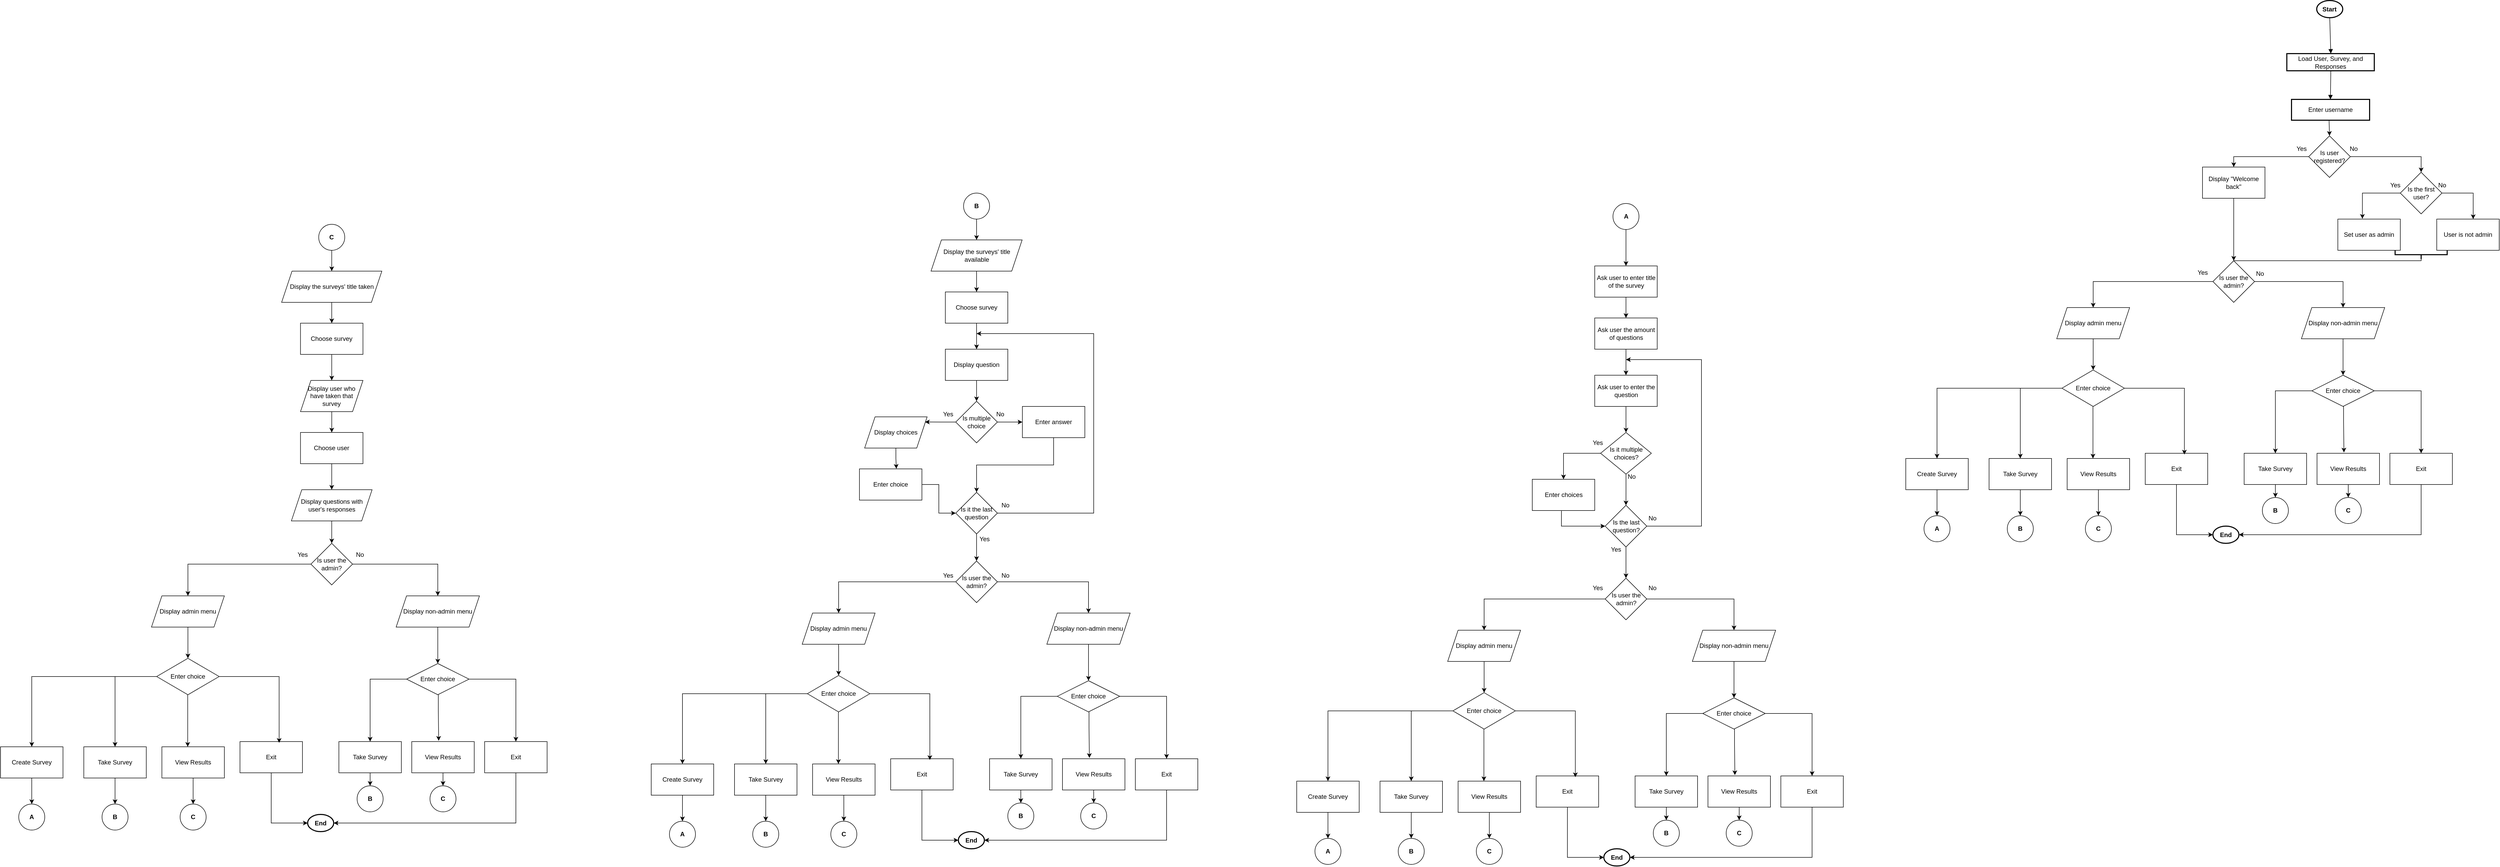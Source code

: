 <mxfile version="26.2.15">
  <diagram name="Page-1" id="9auDfsDbPt5u2grf3hRr">
    <mxGraphModel dx="5664" dy="963" grid="1" gridSize="10" guides="1" tooltips="1" connect="1" arrows="1" fold="1" page="1" pageScale="1" pageWidth="850" pageHeight="1100" math="0" shadow="0">
      <root>
        <mxCell id="0" />
        <mxCell id="1" parent="0" />
        <mxCell id="KGJIgQXRHw7foINPDQjM-1" value="&lt;b&gt;Start&lt;/b&gt;" style="whiteSpace=wrap;strokeWidth=2;rounded=1;glass=0;shadow=0;shape=ellipse;perimeter=ellipsePerimeter;html=1;" parent="1" vertex="1">
          <mxGeometry x="489.41" y="10" width="50" height="33" as="geometry" />
        </mxCell>
        <mxCell id="KGJIgQXRHw7foINPDQjM-2" value="Load User, Survey, and Responses" style="whiteSpace=wrap;strokeWidth=2;shape=label;html=1;fixedSize=1;rounded=0;" parent="1" vertex="1">
          <mxGeometry x="432" y="112" width="168" height="33" as="geometry" />
        </mxCell>
        <mxCell id="KGJIgQXRHw7foINPDQjM-3" value="Enter username" style="whiteSpace=wrap;strokeWidth=2;shape=label;html=1;fixedSize=1;rounded=0;" parent="1" vertex="1">
          <mxGeometry x="441" y="200" width="150" height="40" as="geometry" />
        </mxCell>
        <mxCell id="KGJIgQXRHw7foINPDQjM-9" value="" style="curved=1;startArrow=none;endArrow=block;exitX=0.497;exitY=1.012;entryX=0.503;entryY=-0.006;" parent="1" source="KGJIgQXRHw7foINPDQjM-1" target="KGJIgQXRHw7foINPDQjM-2" edge="1">
          <mxGeometry relative="1" as="geometry">
            <Array as="points" />
          </mxGeometry>
        </mxCell>
        <mxCell id="KGJIgQXRHw7foINPDQjM-10" value="" style="curved=1;startArrow=none;endArrow=block;exitX=0.503;exitY=1.006;entryX=0.498;entryY=-0.012;" parent="1" source="KGJIgQXRHw7foINPDQjM-2" target="KGJIgQXRHw7foINPDQjM-3" edge="1">
          <mxGeometry relative="1" as="geometry">
            <Array as="points" />
          </mxGeometry>
        </mxCell>
        <mxCell id="KGJIgQXRHw7foINPDQjM-11" value="" style="curved=1;startArrow=none;endArrow=classic;exitX=0.481;exitY=1.005;html=1;exitDx=0;exitDy=0;entryX=0.5;entryY=0;entryDx=0;entryDy=0;exitPerimeter=0;" parent="1" source="KGJIgQXRHw7foINPDQjM-3" target="H5f7GRGLDmHYRlrWNghL-1" edge="1">
          <mxGeometry relative="1" as="geometry">
            <Array as="points" />
            <mxPoint x="516" y="290" as="targetPoint" />
          </mxGeometry>
        </mxCell>
        <mxCell id="H5f7GRGLDmHYRlrWNghL-8" style="edgeStyle=orthogonalEdgeStyle;rounded=0;orthogonalLoop=1;jettySize=auto;html=1;entryX=0.5;entryY=0;entryDx=0;entryDy=0;" edge="1" parent="1" source="H5f7GRGLDmHYRlrWNghL-1" target="H5f7GRGLDmHYRlrWNghL-2">
          <mxGeometry relative="1" as="geometry">
            <mxPoint x="310" y="310" as="targetPoint" />
          </mxGeometry>
        </mxCell>
        <mxCell id="H5f7GRGLDmHYRlrWNghL-1" value="Is user registered?" style="rhombus;whiteSpace=wrap;html=1;" vertex="1" parent="1">
          <mxGeometry x="474" y="270" width="80" height="80" as="geometry" />
        </mxCell>
        <mxCell id="H5f7GRGLDmHYRlrWNghL-40" style="edgeStyle=orthogonalEdgeStyle;rounded=0;orthogonalLoop=1;jettySize=auto;html=1;entryX=0.5;entryY=0;entryDx=0;entryDy=0;" edge="1" parent="1" source="H5f7GRGLDmHYRlrWNghL-2" target="H5f7GRGLDmHYRlrWNghL-11">
          <mxGeometry relative="1" as="geometry">
            <mxPoint x="330" y="490" as="targetPoint" />
          </mxGeometry>
        </mxCell>
        <mxCell id="H5f7GRGLDmHYRlrWNghL-2" value="Display &quot;Welcome back&quot;" style="rounded=0;whiteSpace=wrap;html=1;" vertex="1" parent="1">
          <mxGeometry x="270" y="330" width="120" height="60" as="geometry" />
        </mxCell>
        <mxCell id="H5f7GRGLDmHYRlrWNghL-35" style="edgeStyle=orthogonalEdgeStyle;rounded=0;orthogonalLoop=1;jettySize=auto;html=1;entryX=0.5;entryY=0;entryDx=0;entryDy=0;" edge="1" parent="1" source="H5f7GRGLDmHYRlrWNghL-4">
          <mxGeometry relative="1" as="geometry">
            <mxPoint x="790" y="430" as="targetPoint" />
            <Array as="points">
              <mxPoint x="790" y="380" />
            </Array>
          </mxGeometry>
        </mxCell>
        <mxCell id="H5f7GRGLDmHYRlrWNghL-4" value="Is the first user?" style="rhombus;whiteSpace=wrap;html=1;" vertex="1" parent="1">
          <mxGeometry x="650" y="340" width="80" height="80" as="geometry" />
        </mxCell>
        <mxCell id="H5f7GRGLDmHYRlrWNghL-6" value="Set user as admin" style="rounded=0;whiteSpace=wrap;html=1;" vertex="1" parent="1">
          <mxGeometry x="530" y="430" width="120" height="60" as="geometry" />
        </mxCell>
        <mxCell id="H5f7GRGLDmHYRlrWNghL-7" value="User is not admin" style="rounded=0;whiteSpace=wrap;html=1;" vertex="1" parent="1">
          <mxGeometry x="720" y="430" width="120" height="60" as="geometry" />
        </mxCell>
        <mxCell id="H5f7GRGLDmHYRlrWNghL-9" style="edgeStyle=orthogonalEdgeStyle;rounded=0;orthogonalLoop=1;jettySize=auto;html=1;entryX=0.5;entryY=0;entryDx=0;entryDy=0;" edge="1" parent="1" source="H5f7GRGLDmHYRlrWNghL-1" target="H5f7GRGLDmHYRlrWNghL-4">
          <mxGeometry relative="1" as="geometry">
            <mxPoint x="670" y="340" as="targetPoint" />
            <Array as="points">
              <mxPoint x="690" y="310" />
            </Array>
          </mxGeometry>
        </mxCell>
        <mxCell id="H5f7GRGLDmHYRlrWNghL-38" style="edgeStyle=orthogonalEdgeStyle;rounded=0;orthogonalLoop=1;jettySize=auto;html=1;entryX=0.5;entryY=0;entryDx=0;entryDy=0;" edge="1" parent="1" source="H5f7GRGLDmHYRlrWNghL-11" target="H5f7GRGLDmHYRlrWNghL-12">
          <mxGeometry relative="1" as="geometry" />
        </mxCell>
        <mxCell id="H5f7GRGLDmHYRlrWNghL-39" style="edgeStyle=orthogonalEdgeStyle;rounded=0;orthogonalLoop=1;jettySize=auto;html=1;entryX=0.5;entryY=0;entryDx=0;entryDy=0;" edge="1" parent="1" source="H5f7GRGLDmHYRlrWNghL-11" target="H5f7GRGLDmHYRlrWNghL-13">
          <mxGeometry relative="1" as="geometry" />
        </mxCell>
        <mxCell id="H5f7GRGLDmHYRlrWNghL-11" value="Is user the admin?" style="rhombus;whiteSpace=wrap;html=1;" vertex="1" parent="1">
          <mxGeometry x="290" y="510" width="80" height="80" as="geometry" />
        </mxCell>
        <mxCell id="H5f7GRGLDmHYRlrWNghL-36" value="" style="edgeStyle=orthogonalEdgeStyle;rounded=0;orthogonalLoop=1;jettySize=auto;html=1;" edge="1" parent="1" source="H5f7GRGLDmHYRlrWNghL-12" target="H5f7GRGLDmHYRlrWNghL-14">
          <mxGeometry relative="1" as="geometry" />
        </mxCell>
        <mxCell id="H5f7GRGLDmHYRlrWNghL-12" value="Display admin menu" style="shape=parallelogram;perimeter=parallelogramPerimeter;whiteSpace=wrap;html=1;fixedSize=1;" vertex="1" parent="1">
          <mxGeometry x="-10" y="600" width="140" height="60" as="geometry" />
        </mxCell>
        <mxCell id="H5f7GRGLDmHYRlrWNghL-37" style="edgeStyle=orthogonalEdgeStyle;rounded=0;orthogonalLoop=1;jettySize=auto;html=1;entryX=0.5;entryY=0;entryDx=0;entryDy=0;" edge="1" parent="1" source="H5f7GRGLDmHYRlrWNghL-13" target="H5f7GRGLDmHYRlrWNghL-15">
          <mxGeometry relative="1" as="geometry" />
        </mxCell>
        <mxCell id="H5f7GRGLDmHYRlrWNghL-13" value="Display non-admin menu" style="shape=parallelogram;perimeter=parallelogramPerimeter;whiteSpace=wrap;html=1;fixedSize=1;" vertex="1" parent="1">
          <mxGeometry x="460" y="600" width="160" height="60" as="geometry" />
        </mxCell>
        <mxCell id="H5f7GRGLDmHYRlrWNghL-27" style="edgeStyle=orthogonalEdgeStyle;rounded=0;orthogonalLoop=1;jettySize=auto;html=1;entryX=0.5;entryY=0;entryDx=0;entryDy=0;" edge="1" parent="1" source="H5f7GRGLDmHYRlrWNghL-14" target="H5f7GRGLDmHYRlrWNghL-16">
          <mxGeometry relative="1" as="geometry" />
        </mxCell>
        <mxCell id="H5f7GRGLDmHYRlrWNghL-28" style="edgeStyle=orthogonalEdgeStyle;rounded=0;orthogonalLoop=1;jettySize=auto;html=1;entryX=0.5;entryY=0;entryDx=0;entryDy=0;" edge="1" parent="1" source="H5f7GRGLDmHYRlrWNghL-14" target="H5f7GRGLDmHYRlrWNghL-17">
          <mxGeometry relative="1" as="geometry" />
        </mxCell>
        <mxCell id="H5f7GRGLDmHYRlrWNghL-29" value="" style="edgeStyle=orthogonalEdgeStyle;rounded=0;orthogonalLoop=1;jettySize=auto;html=1;" edge="1" parent="1">
          <mxGeometry relative="1" as="geometry">
            <mxPoint x="59.57" y="784.167" as="sourcePoint" />
            <mxPoint x="59.57" y="890" as="targetPoint" />
            <Array as="points">
              <mxPoint x="59.57" y="820" />
              <mxPoint x="59.57" y="820" />
            </Array>
          </mxGeometry>
        </mxCell>
        <mxCell id="H5f7GRGLDmHYRlrWNghL-14" value="Enter choice" style="rounded=0;whiteSpace=wrap;html=1;shape=rhombus;perimeter=rhombusPerimeter;" vertex="1" parent="1">
          <mxGeometry y="720" width="120" height="70" as="geometry" />
        </mxCell>
        <mxCell id="H5f7GRGLDmHYRlrWNghL-31" style="edgeStyle=orthogonalEdgeStyle;rounded=0;orthogonalLoop=1;jettySize=auto;html=1;entryX=0.5;entryY=0;entryDx=0;entryDy=0;" edge="1" parent="1" source="H5f7GRGLDmHYRlrWNghL-15" target="H5f7GRGLDmHYRlrWNghL-21">
          <mxGeometry relative="1" as="geometry" />
        </mxCell>
        <mxCell id="H5f7GRGLDmHYRlrWNghL-32" style="edgeStyle=orthogonalEdgeStyle;rounded=0;orthogonalLoop=1;jettySize=auto;html=1;entryX=0.431;entryY=-0.026;entryDx=0;entryDy=0;entryPerimeter=0;" edge="1" parent="1" source="H5f7GRGLDmHYRlrWNghL-15" target="H5f7GRGLDmHYRlrWNghL-22">
          <mxGeometry relative="1" as="geometry">
            <Array as="points">
              <mxPoint x="541" y="820" />
              <mxPoint x="541" y="820" />
            </Array>
          </mxGeometry>
        </mxCell>
        <mxCell id="H5f7GRGLDmHYRlrWNghL-33" style="edgeStyle=orthogonalEdgeStyle;rounded=0;orthogonalLoop=1;jettySize=auto;html=1;entryX=0.5;entryY=0;entryDx=0;entryDy=0;" edge="1" parent="1" source="H5f7GRGLDmHYRlrWNghL-15" target="H5f7GRGLDmHYRlrWNghL-23">
          <mxGeometry relative="1" as="geometry" />
        </mxCell>
        <mxCell id="H5f7GRGLDmHYRlrWNghL-15" value="Enter choice" style="rounded=0;whiteSpace=wrap;html=1;shape=rhombus;perimeter=rhombusPerimeter;" vertex="1" parent="1">
          <mxGeometry x="480" y="730" width="120" height="60" as="geometry" />
        </mxCell>
        <mxCell id="H5f7GRGLDmHYRlrWNghL-47" style="edgeStyle=orthogonalEdgeStyle;rounded=0;orthogonalLoop=1;jettySize=auto;html=1;" edge="1" parent="1" source="H5f7GRGLDmHYRlrWNghL-16">
          <mxGeometry relative="1" as="geometry">
            <mxPoint x="-240" y="1000" as="targetPoint" />
          </mxGeometry>
        </mxCell>
        <mxCell id="H5f7GRGLDmHYRlrWNghL-16" value="Create Survey" style="rounded=0;whiteSpace=wrap;html=1;" vertex="1" parent="1">
          <mxGeometry x="-300" y="890" width="120" height="60" as="geometry" />
        </mxCell>
        <mxCell id="H5f7GRGLDmHYRlrWNghL-51" style="edgeStyle=orthogonalEdgeStyle;rounded=0;orthogonalLoop=1;jettySize=auto;html=1;entryX=0.5;entryY=0;entryDx=0;entryDy=0;" edge="1" parent="1" source="H5f7GRGLDmHYRlrWNghL-17">
          <mxGeometry relative="1" as="geometry">
            <mxPoint x="-80" y="1000" as="targetPoint" />
          </mxGeometry>
        </mxCell>
        <mxCell id="H5f7GRGLDmHYRlrWNghL-17" value="Take Survey" style="rounded=0;whiteSpace=wrap;html=1;" vertex="1" parent="1">
          <mxGeometry x="-140" y="890" width="120" height="60" as="geometry" />
        </mxCell>
        <mxCell id="H5f7GRGLDmHYRlrWNghL-52" style="edgeStyle=orthogonalEdgeStyle;rounded=0;orthogonalLoop=1;jettySize=auto;html=1;entryX=0.5;entryY=0;entryDx=0;entryDy=0;" edge="1" parent="1" source="H5f7GRGLDmHYRlrWNghL-18">
          <mxGeometry relative="1" as="geometry">
            <mxPoint x="70" y="1000" as="targetPoint" />
          </mxGeometry>
        </mxCell>
        <mxCell id="H5f7GRGLDmHYRlrWNghL-18" value="View Results" style="rounded=0;whiteSpace=wrap;html=1;" vertex="1" parent="1">
          <mxGeometry x="10" y="890" width="120" height="60" as="geometry" />
        </mxCell>
        <mxCell id="H5f7GRGLDmHYRlrWNghL-25" style="edgeStyle=orthogonalEdgeStyle;rounded=0;orthogonalLoop=1;jettySize=auto;html=1;entryX=0;entryY=0.5;entryDx=0;entryDy=0;exitX=0.5;exitY=1;exitDx=0;exitDy=0;" edge="1" parent="1" source="H5f7GRGLDmHYRlrWNghL-19" target="H5f7GRGLDmHYRlrWNghL-24">
          <mxGeometry relative="1" as="geometry" />
        </mxCell>
        <mxCell id="H5f7GRGLDmHYRlrWNghL-19" value="Exit" style="rounded=0;whiteSpace=wrap;html=1;" vertex="1" parent="1">
          <mxGeometry x="160" y="880" width="120" height="60" as="geometry" />
        </mxCell>
        <mxCell id="H5f7GRGLDmHYRlrWNghL-56" value="" style="edgeStyle=orthogonalEdgeStyle;rounded=0;orthogonalLoop=1;jettySize=auto;html=1;" edge="1" parent="1" source="H5f7GRGLDmHYRlrWNghL-21" target="H5f7GRGLDmHYRlrWNghL-54">
          <mxGeometry relative="1" as="geometry" />
        </mxCell>
        <mxCell id="H5f7GRGLDmHYRlrWNghL-21" value="Take Survey" style="rounded=0;whiteSpace=wrap;html=1;" vertex="1" parent="1">
          <mxGeometry x="350" y="880" width="120" height="60" as="geometry" />
        </mxCell>
        <mxCell id="H5f7GRGLDmHYRlrWNghL-57" value="" style="edgeStyle=orthogonalEdgeStyle;rounded=0;orthogonalLoop=1;jettySize=auto;html=1;" edge="1" parent="1" source="H5f7GRGLDmHYRlrWNghL-22" target="H5f7GRGLDmHYRlrWNghL-55">
          <mxGeometry relative="1" as="geometry" />
        </mxCell>
        <mxCell id="H5f7GRGLDmHYRlrWNghL-22" value="View Results" style="rounded=0;whiteSpace=wrap;html=1;" vertex="1" parent="1">
          <mxGeometry x="490" y="880" width="120" height="60" as="geometry" />
        </mxCell>
        <mxCell id="H5f7GRGLDmHYRlrWNghL-26" style="edgeStyle=orthogonalEdgeStyle;rounded=0;orthogonalLoop=1;jettySize=auto;html=1;entryX=1;entryY=0.5;entryDx=0;entryDy=0;" edge="1" parent="1" source="H5f7GRGLDmHYRlrWNghL-23" target="H5f7GRGLDmHYRlrWNghL-24">
          <mxGeometry relative="1" as="geometry">
            <Array as="points">
              <mxPoint x="690" y="1037" />
            </Array>
          </mxGeometry>
        </mxCell>
        <mxCell id="H5f7GRGLDmHYRlrWNghL-23" value="Exit" style="rounded=0;whiteSpace=wrap;html=1;" vertex="1" parent="1">
          <mxGeometry x="630" y="880" width="120" height="60" as="geometry" />
        </mxCell>
        <mxCell id="H5f7GRGLDmHYRlrWNghL-24" value="&lt;b&gt;End&lt;/b&gt;" style="whiteSpace=wrap;strokeWidth=2;rounded=1;glass=0;shadow=0;shape=ellipse;perimeter=ellipsePerimeter;html=1;" vertex="1" parent="1">
          <mxGeometry x="290" y="1020" width="50" height="33" as="geometry" />
        </mxCell>
        <mxCell id="H5f7GRGLDmHYRlrWNghL-30" style="edgeStyle=orthogonalEdgeStyle;rounded=0;orthogonalLoop=1;jettySize=auto;html=1;exitX=1;exitY=0.5;exitDx=0;exitDy=0;entryX=0.627;entryY=0.04;entryDx=0;entryDy=0;entryPerimeter=0;" edge="1" parent="1" source="H5f7GRGLDmHYRlrWNghL-14" target="H5f7GRGLDmHYRlrWNghL-19">
          <mxGeometry relative="1" as="geometry" />
        </mxCell>
        <mxCell id="H5f7GRGLDmHYRlrWNghL-34" style="edgeStyle=orthogonalEdgeStyle;rounded=0;orthogonalLoop=1;jettySize=auto;html=1;entryX=0.393;entryY=-0.01;entryDx=0;entryDy=0;entryPerimeter=0;" edge="1" parent="1" source="H5f7GRGLDmHYRlrWNghL-4" target="H5f7GRGLDmHYRlrWNghL-6">
          <mxGeometry relative="1" as="geometry">
            <Array as="points">
              <mxPoint x="577" y="380" />
            </Array>
          </mxGeometry>
        </mxCell>
        <mxCell id="H5f7GRGLDmHYRlrWNghL-46" style="edgeStyle=orthogonalEdgeStyle;rounded=0;orthogonalLoop=1;jettySize=auto;html=1;exitX=0;exitY=0.5;exitDx=0;exitDy=0;exitPerimeter=0;endArrow=none;startFill=0;" edge="1" parent="1" source="H5f7GRGLDmHYRlrWNghL-45">
          <mxGeometry relative="1" as="geometry">
            <mxPoint x="330" y="498.43" as="targetPoint" />
            <Array as="points">
              <mxPoint x="690" y="510" />
              <mxPoint x="330" y="510" />
            </Array>
          </mxGeometry>
        </mxCell>
        <mxCell id="H5f7GRGLDmHYRlrWNghL-45" value="" style="strokeWidth=2;html=1;shape=mxgraph.flowchart.annotation_2;align=left;labelPosition=right;pointerEvents=1;rotation=-90;" vertex="1" parent="1">
          <mxGeometry x="681.56" y="448.43" width="16.88" height="100" as="geometry" />
        </mxCell>
        <mxCell id="H5f7GRGLDmHYRlrWNghL-53" value="&lt;b&gt;A&lt;/b&gt;" style="ellipse;whiteSpace=wrap;html=1;aspect=fixed;" vertex="1" parent="1">
          <mxGeometry x="-265" y="1000" width="50" height="50" as="geometry" />
        </mxCell>
        <mxCell id="H5f7GRGLDmHYRlrWNghL-54" value="&lt;b&gt;B&lt;/b&gt;" style="ellipse;whiteSpace=wrap;html=1;aspect=fixed;" vertex="1" parent="1">
          <mxGeometry x="385" y="965" width="50" height="50" as="geometry" />
        </mxCell>
        <mxCell id="H5f7GRGLDmHYRlrWNghL-55" value="&lt;b&gt;C&lt;/b&gt;" style="ellipse;whiteSpace=wrap;html=1;aspect=fixed;" vertex="1" parent="1">
          <mxGeometry x="525" y="965" width="50" height="50" as="geometry" />
        </mxCell>
        <mxCell id="H5f7GRGLDmHYRlrWNghL-58" value="&lt;b&gt;B&lt;/b&gt;" style="ellipse;whiteSpace=wrap;html=1;aspect=fixed;" vertex="1" parent="1">
          <mxGeometry x="-105" y="1000" width="50" height="50" as="geometry" />
        </mxCell>
        <mxCell id="H5f7GRGLDmHYRlrWNghL-60" value="&lt;b&gt;C&lt;/b&gt;" style="ellipse;whiteSpace=wrap;html=1;aspect=fixed;" vertex="1" parent="1">
          <mxGeometry x="45" y="1000" width="50" height="50" as="geometry" />
        </mxCell>
        <mxCell id="H5f7GRGLDmHYRlrWNghL-64" style="edgeStyle=orthogonalEdgeStyle;rounded=0;orthogonalLoop=1;jettySize=auto;html=1;entryX=0.5;entryY=0;entryDx=0;entryDy=0;" edge="1" parent="1" source="H5f7GRGLDmHYRlrWNghL-62" target="H5f7GRGLDmHYRlrWNghL-63">
          <mxGeometry relative="1" as="geometry" />
        </mxCell>
        <mxCell id="H5f7GRGLDmHYRlrWNghL-62" value="&lt;b&gt;A&lt;/b&gt;" style="ellipse;whiteSpace=wrap;html=1;aspect=fixed;" vertex="1" parent="1">
          <mxGeometry x="-862.5" y="400" width="50" height="50" as="geometry" />
        </mxCell>
        <mxCell id="H5f7GRGLDmHYRlrWNghL-72" value="" style="edgeStyle=orthogonalEdgeStyle;rounded=0;orthogonalLoop=1;jettySize=auto;html=1;" edge="1" parent="1" source="H5f7GRGLDmHYRlrWNghL-63" target="H5f7GRGLDmHYRlrWNghL-66">
          <mxGeometry relative="1" as="geometry" />
        </mxCell>
        <mxCell id="H5f7GRGLDmHYRlrWNghL-63" value="Ask user to enter title of the survey" style="rounded=0;whiteSpace=wrap;html=1;" vertex="1" parent="1">
          <mxGeometry x="-897.5" y="520" width="120" height="60" as="geometry" />
        </mxCell>
        <mxCell id="H5f7GRGLDmHYRlrWNghL-73" value="" style="edgeStyle=orthogonalEdgeStyle;rounded=0;orthogonalLoop=1;jettySize=auto;html=1;" edge="1" parent="1" source="H5f7GRGLDmHYRlrWNghL-66" target="H5f7GRGLDmHYRlrWNghL-67">
          <mxGeometry relative="1" as="geometry" />
        </mxCell>
        <mxCell id="H5f7GRGLDmHYRlrWNghL-66" value="Ask user the amount of questions" style="rounded=0;whiteSpace=wrap;html=1;" vertex="1" parent="1">
          <mxGeometry x="-897.5" y="620" width="120" height="60" as="geometry" />
        </mxCell>
        <mxCell id="H5f7GRGLDmHYRlrWNghL-74" value="" style="edgeStyle=orthogonalEdgeStyle;rounded=0;orthogonalLoop=1;jettySize=auto;html=1;" edge="1" parent="1" source="H5f7GRGLDmHYRlrWNghL-67" target="H5f7GRGLDmHYRlrWNghL-68">
          <mxGeometry relative="1" as="geometry" />
        </mxCell>
        <mxCell id="H5f7GRGLDmHYRlrWNghL-67" value="Ask user to enter the question" style="rounded=0;whiteSpace=wrap;html=1;" vertex="1" parent="1">
          <mxGeometry x="-897.5" y="730" width="120" height="60" as="geometry" />
        </mxCell>
        <mxCell id="H5f7GRGLDmHYRlrWNghL-71" style="edgeStyle=orthogonalEdgeStyle;rounded=0;orthogonalLoop=1;jettySize=auto;html=1;entryX=0.5;entryY=0;entryDx=0;entryDy=0;" edge="1" parent="1" source="H5f7GRGLDmHYRlrWNghL-68" target="H5f7GRGLDmHYRlrWNghL-69">
          <mxGeometry relative="1" as="geometry" />
        </mxCell>
        <mxCell id="H5f7GRGLDmHYRlrWNghL-78" style="edgeStyle=orthogonalEdgeStyle;rounded=0;orthogonalLoop=1;jettySize=auto;html=1;entryX=0.5;entryY=0;entryDx=0;entryDy=0;" edge="1" parent="1" source="H5f7GRGLDmHYRlrWNghL-68" target="H5f7GRGLDmHYRlrWNghL-77">
          <mxGeometry relative="1" as="geometry" />
        </mxCell>
        <mxCell id="H5f7GRGLDmHYRlrWNghL-68" value="Is it multiple choices?" style="rhombus;whiteSpace=wrap;html=1;" vertex="1" parent="1">
          <mxGeometry x="-886.25" y="840" width="97.5" height="80" as="geometry" />
        </mxCell>
        <mxCell id="H5f7GRGLDmHYRlrWNghL-69" value="Enter choices" style="rounded=0;whiteSpace=wrap;html=1;" vertex="1" parent="1">
          <mxGeometry x="-1017.5" y="930" width="120" height="60" as="geometry" />
        </mxCell>
        <mxCell id="H5f7GRGLDmHYRlrWNghL-98" value="" style="edgeStyle=orthogonalEdgeStyle;rounded=0;orthogonalLoop=1;jettySize=auto;html=1;" edge="1" parent="1" source="H5f7GRGLDmHYRlrWNghL-77">
          <mxGeometry relative="1" as="geometry">
            <mxPoint x="-837.5" y="1120" as="targetPoint" />
            <Array as="points">
              <mxPoint x="-837.5" y="1120" />
              <mxPoint x="-837.5" y="1120" />
            </Array>
          </mxGeometry>
        </mxCell>
        <mxCell id="H5f7GRGLDmHYRlrWNghL-99" style="edgeStyle=orthogonalEdgeStyle;rounded=0;orthogonalLoop=1;jettySize=auto;html=1;" edge="1" parent="1" source="H5f7GRGLDmHYRlrWNghL-77">
          <mxGeometry relative="1" as="geometry">
            <mxPoint x="-837.5" y="700" as="targetPoint" />
            <Array as="points">
              <mxPoint x="-692.5" y="1020" />
              <mxPoint x="-692.5" y="700" />
            </Array>
          </mxGeometry>
        </mxCell>
        <mxCell id="H5f7GRGLDmHYRlrWNghL-77" value="Is the last question?" style="rhombus;whiteSpace=wrap;html=1;" vertex="1" parent="1">
          <mxGeometry x="-877.5" y="980" width="80" height="80" as="geometry" />
        </mxCell>
        <mxCell id="H5f7GRGLDmHYRlrWNghL-79" style="edgeStyle=orthogonalEdgeStyle;rounded=0;orthogonalLoop=1;jettySize=auto;html=1;entryX=0;entryY=0.5;entryDx=0;entryDy=0;exitX=0.467;exitY=1.013;exitDx=0;exitDy=0;exitPerimeter=0;" edge="1" parent="1" source="H5f7GRGLDmHYRlrWNghL-69" target="H5f7GRGLDmHYRlrWNghL-77">
          <mxGeometry relative="1" as="geometry" />
        </mxCell>
        <mxCell id="H5f7GRGLDmHYRlrWNghL-102" value="Yes" style="text;html=1;align=center;verticalAlign=middle;resizable=0;points=[];autosize=1;strokeColor=none;fillColor=none;fontSize=12;fontFamily=Helvetica;fontColor=default;" vertex="1" parent="1">
          <mxGeometry x="440" y="280" width="40" height="30" as="geometry" />
        </mxCell>
        <mxCell id="H5f7GRGLDmHYRlrWNghL-107" value="No" style="text;html=1;align=center;verticalAlign=middle;resizable=0;points=[];autosize=1;strokeColor=none;fillColor=none;fontSize=12;fontFamily=Helvetica;fontColor=default;" vertex="1" parent="1">
          <mxGeometry x="540.0" y="280" width="40" height="30" as="geometry" />
        </mxCell>
        <mxCell id="H5f7GRGLDmHYRlrWNghL-108" value="No" style="text;html=1;align=center;verticalAlign=middle;resizable=0;points=[];autosize=1;strokeColor=none;fillColor=none;fontSize=12;fontFamily=Helvetica;fontColor=default;" vertex="1" parent="1">
          <mxGeometry x="710.0" y="350" width="40" height="30" as="geometry" />
        </mxCell>
        <mxCell id="H5f7GRGLDmHYRlrWNghL-110" value="No" style="text;html=1;align=center;verticalAlign=middle;resizable=0;points=[];autosize=1;strokeColor=none;fillColor=none;fontSize=12;fontFamily=Helvetica;fontColor=default;" vertex="1" parent="1">
          <mxGeometry x="360.0" y="520" width="40" height="30" as="geometry" />
        </mxCell>
        <mxCell id="H5f7GRGLDmHYRlrWNghL-111" value="No" style="text;html=1;align=center;verticalAlign=middle;resizable=0;points=[];autosize=1;strokeColor=none;fillColor=none;fontSize=12;fontFamily=Helvetica;fontColor=default;" vertex="1" parent="1">
          <mxGeometry x="-847.5" y="910" width="40" height="30" as="geometry" />
        </mxCell>
        <mxCell id="H5f7GRGLDmHYRlrWNghL-114" value="Yes" style="text;html=1;align=center;verticalAlign=middle;resizable=0;points=[];autosize=1;strokeColor=none;fillColor=none;fontSize=12;fontFamily=Helvetica;fontColor=default;" vertex="1" parent="1">
          <mxGeometry x="620" y="350" width="40" height="30" as="geometry" />
        </mxCell>
        <mxCell id="H5f7GRGLDmHYRlrWNghL-116" value="Yes" style="text;html=1;align=center;verticalAlign=middle;resizable=0;points=[];autosize=1;strokeColor=none;fillColor=none;fontSize=12;fontFamily=Helvetica;fontColor=default;" vertex="1" parent="1">
          <mxGeometry x="250" y="518.43" width="40" height="30" as="geometry" />
        </mxCell>
        <mxCell id="H5f7GRGLDmHYRlrWNghL-117" value="Yes" style="text;html=1;align=center;verticalAlign=middle;resizable=0;points=[];autosize=1;strokeColor=none;fillColor=none;fontSize=12;fontFamily=Helvetica;fontColor=default;" vertex="1" parent="1">
          <mxGeometry x="-912.5" y="845" width="40" height="30" as="geometry" />
        </mxCell>
        <mxCell id="H5f7GRGLDmHYRlrWNghL-118" value="Yes" style="text;html=1;align=center;verticalAlign=middle;resizable=0;points=[];autosize=1;strokeColor=none;fillColor=none;fontSize=12;fontFamily=Helvetica;fontColor=default;" vertex="1" parent="1">
          <mxGeometry x="-877.5" y="1050" width="40" height="30" as="geometry" />
        </mxCell>
        <mxCell id="H5f7GRGLDmHYRlrWNghL-119" value="No" style="text;html=1;align=center;verticalAlign=middle;resizable=0;points=[];autosize=1;strokeColor=none;fillColor=none;fontSize=12;fontFamily=Helvetica;fontColor=default;" vertex="1" parent="1">
          <mxGeometry x="-807.5" y="990" width="40" height="30" as="geometry" />
        </mxCell>
        <mxCell id="H5f7GRGLDmHYRlrWNghL-159" style="edgeStyle=orthogonalEdgeStyle;rounded=0;orthogonalLoop=1;jettySize=auto;html=1;entryX=0.5;entryY=0;entryDx=0;entryDy=0;" edge="1" parent="1" source="H5f7GRGLDmHYRlrWNghL-160" target="H5f7GRGLDmHYRlrWNghL-162">
          <mxGeometry relative="1" as="geometry" />
        </mxCell>
        <mxCell id="H5f7GRGLDmHYRlrWNghL-160" value="&lt;b&gt;B&lt;/b&gt;" style="ellipse;whiteSpace=wrap;html=1;aspect=fixed;" vertex="1" parent="1">
          <mxGeometry x="-2110" y="380" width="50" height="50" as="geometry" />
        </mxCell>
        <mxCell id="H5f7GRGLDmHYRlrWNghL-161" value="" style="edgeStyle=orthogonalEdgeStyle;rounded=0;orthogonalLoop=1;jettySize=auto;html=1;" edge="1" parent="1" source="H5f7GRGLDmHYRlrWNghL-162" target="H5f7GRGLDmHYRlrWNghL-164">
          <mxGeometry relative="1" as="geometry" />
        </mxCell>
        <mxCell id="H5f7GRGLDmHYRlrWNghL-162" value="Display the surveys&#39; title available" style="rounded=0;whiteSpace=wrap;html=1;shape=parallelogram;perimeter=parallelogramPerimeter;fixedSize=1;" vertex="1" parent="1">
          <mxGeometry x="-2172.5" y="470" width="175" height="60" as="geometry" />
        </mxCell>
        <mxCell id="H5f7GRGLDmHYRlrWNghL-163" value="" style="edgeStyle=orthogonalEdgeStyle;rounded=0;orthogonalLoop=1;jettySize=auto;html=1;" edge="1" parent="1" source="H5f7GRGLDmHYRlrWNghL-164" target="H5f7GRGLDmHYRlrWNghL-166">
          <mxGeometry relative="1" as="geometry" />
        </mxCell>
        <mxCell id="H5f7GRGLDmHYRlrWNghL-164" value="Choose survey" style="rounded=0;whiteSpace=wrap;html=1;" vertex="1" parent="1">
          <mxGeometry x="-2145" y="570" width="120" height="60" as="geometry" />
        </mxCell>
        <mxCell id="H5f7GRGLDmHYRlrWNghL-165" value="" style="edgeStyle=orthogonalEdgeStyle;rounded=0;orthogonalLoop=1;jettySize=auto;html=1;" edge="1" parent="1" source="H5f7GRGLDmHYRlrWNghL-166">
          <mxGeometry relative="1" as="geometry">
            <mxPoint x="-2085" y="780" as="targetPoint" />
          </mxGeometry>
        </mxCell>
        <mxCell id="H5f7GRGLDmHYRlrWNghL-166" value="Display question" style="rounded=0;whiteSpace=wrap;html=1;" vertex="1" parent="1">
          <mxGeometry x="-2145" y="680" width="120" height="60" as="geometry" />
        </mxCell>
        <mxCell id="H5f7GRGLDmHYRlrWNghL-204" style="edgeStyle=orthogonalEdgeStyle;rounded=0;orthogonalLoop=1;jettySize=auto;html=1;entryX=0;entryY=0.5;entryDx=0;entryDy=0;" edge="1" parent="1" source="H5f7GRGLDmHYRlrWNghL-199" target="H5f7GRGLDmHYRlrWNghL-202">
          <mxGeometry relative="1" as="geometry" />
        </mxCell>
        <mxCell id="H5f7GRGLDmHYRlrWNghL-199" value="Is multiple choice" style="rhombus;whiteSpace=wrap;html=1;" vertex="1" parent="1">
          <mxGeometry x="-2125" y="780" width="80" height="80" as="geometry" />
        </mxCell>
        <mxCell id="H5f7GRGLDmHYRlrWNghL-200" value="Display choices" style="shape=parallelogram;perimeter=parallelogramPerimeter;whiteSpace=wrap;html=1;fixedSize=1;" vertex="1" parent="1">
          <mxGeometry x="-2300" y="810" width="120" height="60" as="geometry" />
        </mxCell>
        <mxCell id="H5f7GRGLDmHYRlrWNghL-207" style="edgeStyle=orthogonalEdgeStyle;rounded=0;orthogonalLoop=1;jettySize=auto;html=1;entryX=0;entryY=0.5;entryDx=0;entryDy=0;" edge="1" parent="1" source="H5f7GRGLDmHYRlrWNghL-201" target="H5f7GRGLDmHYRlrWNghL-206">
          <mxGeometry relative="1" as="geometry">
            <mxPoint x="-2130" y="940" as="targetPoint" />
          </mxGeometry>
        </mxCell>
        <mxCell id="H5f7GRGLDmHYRlrWNghL-201" value="Enter choice" style="rounded=0;whiteSpace=wrap;html=1;" vertex="1" parent="1">
          <mxGeometry x="-2310" y="910" width="120" height="60" as="geometry" />
        </mxCell>
        <mxCell id="H5f7GRGLDmHYRlrWNghL-208" style="edgeStyle=orthogonalEdgeStyle;rounded=0;orthogonalLoop=1;jettySize=auto;html=1;exitX=0.5;exitY=1;exitDx=0;exitDy=0;entryX=0.5;entryY=0;entryDx=0;entryDy=0;" edge="1" parent="1" source="H5f7GRGLDmHYRlrWNghL-202" target="H5f7GRGLDmHYRlrWNghL-206">
          <mxGeometry relative="1" as="geometry">
            <mxPoint x="-1980" y="985" as="targetPoint" />
            <mxPoint x="-1937" y="895" as="sourcePoint" />
          </mxGeometry>
        </mxCell>
        <mxCell id="H5f7GRGLDmHYRlrWNghL-202" value="Enter answer" style="rounded=0;whiteSpace=wrap;html=1;" vertex="1" parent="1">
          <mxGeometry x="-1997" y="790" width="120" height="60" as="geometry" />
        </mxCell>
        <mxCell id="H5f7GRGLDmHYRlrWNghL-203" style="edgeStyle=orthogonalEdgeStyle;rounded=0;orthogonalLoop=1;jettySize=auto;html=1;entryX=0.966;entryY=0.165;entryDx=0;entryDy=0;entryPerimeter=0;" edge="1" parent="1" source="H5f7GRGLDmHYRlrWNghL-199" target="H5f7GRGLDmHYRlrWNghL-200">
          <mxGeometry relative="1" as="geometry" />
        </mxCell>
        <mxCell id="H5f7GRGLDmHYRlrWNghL-205" style="edgeStyle=orthogonalEdgeStyle;rounded=0;orthogonalLoop=1;jettySize=auto;html=1;entryX=0.591;entryY=-0.004;entryDx=0;entryDy=0;entryPerimeter=0;" edge="1" parent="1" source="H5f7GRGLDmHYRlrWNghL-200" target="H5f7GRGLDmHYRlrWNghL-201">
          <mxGeometry relative="1" as="geometry" />
        </mxCell>
        <mxCell id="H5f7GRGLDmHYRlrWNghL-228" value="" style="edgeStyle=orthogonalEdgeStyle;rounded=0;orthogonalLoop=1;jettySize=auto;html=1;entryX=0.5;entryY=0;entryDx=0;entryDy=0;" edge="1" parent="1" source="H5f7GRGLDmHYRlrWNghL-206" target="H5f7GRGLDmHYRlrWNghL-387">
          <mxGeometry relative="1" as="geometry">
            <mxPoint x="-2085" y="1083" as="targetPoint" />
            <Array as="points" />
          </mxGeometry>
        </mxCell>
        <mxCell id="H5f7GRGLDmHYRlrWNghL-229" style="edgeStyle=orthogonalEdgeStyle;rounded=0;orthogonalLoop=1;jettySize=auto;html=1;" edge="1" parent="1" source="H5f7GRGLDmHYRlrWNghL-206">
          <mxGeometry relative="1" as="geometry">
            <mxPoint x="-2085" y="650" as="targetPoint" />
            <Array as="points">
              <mxPoint x="-1860" y="995" />
              <mxPoint x="-1860" y="650" />
            </Array>
          </mxGeometry>
        </mxCell>
        <mxCell id="H5f7GRGLDmHYRlrWNghL-206" value="Is it the last question" style="rhombus;whiteSpace=wrap;html=1;" vertex="1" parent="1">
          <mxGeometry x="-2125" y="955" width="80" height="80" as="geometry" />
        </mxCell>
        <mxCell id="H5f7GRGLDmHYRlrWNghL-271" style="edgeStyle=orthogonalEdgeStyle;rounded=0;orthogonalLoop=1;jettySize=auto;html=1;entryX=0.5;entryY=0;entryDx=0;entryDy=0;" edge="1" parent="1" source="H5f7GRGLDmHYRlrWNghL-272" target="H5f7GRGLDmHYRlrWNghL-274">
          <mxGeometry relative="1" as="geometry" />
        </mxCell>
        <mxCell id="H5f7GRGLDmHYRlrWNghL-272" value="&lt;b&gt;C&lt;/b&gt;" style="ellipse;whiteSpace=wrap;html=1;aspect=fixed;" vertex="1" parent="1">
          <mxGeometry x="-3348.75" y="440" width="50" height="50" as="geometry" />
        </mxCell>
        <mxCell id="H5f7GRGLDmHYRlrWNghL-273" value="" style="edgeStyle=orthogonalEdgeStyle;rounded=0;orthogonalLoop=1;jettySize=auto;html=1;" edge="1" parent="1" source="H5f7GRGLDmHYRlrWNghL-274" target="H5f7GRGLDmHYRlrWNghL-276">
          <mxGeometry relative="1" as="geometry" />
        </mxCell>
        <mxCell id="H5f7GRGLDmHYRlrWNghL-274" value="Display the surveys&#39; title taken" style="rounded=0;whiteSpace=wrap;html=1;shape=parallelogram;perimeter=parallelogramPerimeter;fixedSize=1;" vertex="1" parent="1">
          <mxGeometry x="-3420" y="530" width="192.5" height="60" as="geometry" />
        </mxCell>
        <mxCell id="H5f7GRGLDmHYRlrWNghL-275" value="" style="edgeStyle=orthogonalEdgeStyle;rounded=0;orthogonalLoop=1;jettySize=auto;html=1;" edge="1" parent="1" source="H5f7GRGLDmHYRlrWNghL-276" target="H5f7GRGLDmHYRlrWNghL-278">
          <mxGeometry relative="1" as="geometry" />
        </mxCell>
        <mxCell id="H5f7GRGLDmHYRlrWNghL-276" value="Choose survey" style="rounded=0;whiteSpace=wrap;html=1;" vertex="1" parent="1">
          <mxGeometry x="-3383.75" y="630" width="120" height="60" as="geometry" />
        </mxCell>
        <mxCell id="H5f7GRGLDmHYRlrWNghL-277" value="" style="edgeStyle=orthogonalEdgeStyle;rounded=0;orthogonalLoop=1;jettySize=auto;html=1;" edge="1" parent="1" source="H5f7GRGLDmHYRlrWNghL-278">
          <mxGeometry relative="1" as="geometry">
            <mxPoint x="-3323.75" y="840" as="targetPoint" />
          </mxGeometry>
        </mxCell>
        <mxCell id="H5f7GRGLDmHYRlrWNghL-278" value="Display user who have taken that survey" style="rounded=0;whiteSpace=wrap;html=1;shape=parallelogram;perimeter=parallelogramPerimeter;fixedSize=1;" vertex="1" parent="1">
          <mxGeometry x="-3383.75" y="740" width="120" height="60" as="geometry" />
        </mxCell>
        <mxCell id="H5f7GRGLDmHYRlrWNghL-312" style="edgeStyle=orthogonalEdgeStyle;rounded=0;orthogonalLoop=1;jettySize=auto;html=1;entryX=0.5;entryY=0;entryDx=0;entryDy=0;" edge="1" parent="1" source="H5f7GRGLDmHYRlrWNghL-310" target="H5f7GRGLDmHYRlrWNghL-311">
          <mxGeometry relative="1" as="geometry" />
        </mxCell>
        <mxCell id="H5f7GRGLDmHYRlrWNghL-310" value="Choose user" style="shape=label;whiteSpace=wrap;html=1;fixedSize=1;rounded=0;" vertex="1" parent="1">
          <mxGeometry x="-3383.75" y="840" width="120" height="60" as="geometry" />
        </mxCell>
        <mxCell id="H5f7GRGLDmHYRlrWNghL-492" style="edgeStyle=orthogonalEdgeStyle;rounded=0;orthogonalLoop=1;jettySize=auto;html=1;entryX=0.5;entryY=0;entryDx=0;entryDy=0;" edge="1" parent="1" source="H5f7GRGLDmHYRlrWNghL-311" target="H5f7GRGLDmHYRlrWNghL-458">
          <mxGeometry relative="1" as="geometry">
            <mxPoint x="-3323.75" y="1050" as="targetPoint" />
          </mxGeometry>
        </mxCell>
        <mxCell id="H5f7GRGLDmHYRlrWNghL-311" value="Display questions with user&#39;s responses" style="shape=parallelogram;perimeter=parallelogramPerimeter;whiteSpace=wrap;html=1;fixedSize=1;" vertex="1" parent="1">
          <mxGeometry x="-3401.25" y="950" width="155" height="60" as="geometry" />
        </mxCell>
        <mxCell id="H5f7GRGLDmHYRlrWNghL-349" style="edgeStyle=orthogonalEdgeStyle;rounded=0;orthogonalLoop=1;jettySize=auto;html=1;entryX=0.5;entryY=0;entryDx=0;entryDy=0;" edge="1" parent="1" source="H5f7GRGLDmHYRlrWNghL-351" target="H5f7GRGLDmHYRlrWNghL-353">
          <mxGeometry relative="1" as="geometry" />
        </mxCell>
        <mxCell id="H5f7GRGLDmHYRlrWNghL-350" style="edgeStyle=orthogonalEdgeStyle;rounded=0;orthogonalLoop=1;jettySize=auto;html=1;entryX=0.5;entryY=0;entryDx=0;entryDy=0;" edge="1" parent="1" source="H5f7GRGLDmHYRlrWNghL-351" target="H5f7GRGLDmHYRlrWNghL-355">
          <mxGeometry relative="1" as="geometry" />
        </mxCell>
        <mxCell id="H5f7GRGLDmHYRlrWNghL-351" value="Is user the admin?" style="rhombus;whiteSpace=wrap;html=1;" vertex="1" parent="1">
          <mxGeometry x="-877.5" y="1120" width="80" height="80" as="geometry" />
        </mxCell>
        <mxCell id="H5f7GRGLDmHYRlrWNghL-352" value="" style="edgeStyle=orthogonalEdgeStyle;rounded=0;orthogonalLoop=1;jettySize=auto;html=1;" edge="1" parent="1" source="H5f7GRGLDmHYRlrWNghL-353" target="H5f7GRGLDmHYRlrWNghL-359">
          <mxGeometry relative="1" as="geometry" />
        </mxCell>
        <mxCell id="H5f7GRGLDmHYRlrWNghL-353" value="Display admin menu" style="shape=parallelogram;perimeter=parallelogramPerimeter;whiteSpace=wrap;html=1;fixedSize=1;" vertex="1" parent="1">
          <mxGeometry x="-1180" y="1220" width="140" height="60" as="geometry" />
        </mxCell>
        <mxCell id="H5f7GRGLDmHYRlrWNghL-354" style="edgeStyle=orthogonalEdgeStyle;rounded=0;orthogonalLoop=1;jettySize=auto;html=1;entryX=0.5;entryY=0;entryDx=0;entryDy=0;" edge="1" parent="1" source="H5f7GRGLDmHYRlrWNghL-355" target="H5f7GRGLDmHYRlrWNghL-363">
          <mxGeometry relative="1" as="geometry" />
        </mxCell>
        <mxCell id="H5f7GRGLDmHYRlrWNghL-355" value="Display non-admin menu" style="shape=parallelogram;perimeter=parallelogramPerimeter;whiteSpace=wrap;html=1;fixedSize=1;" vertex="1" parent="1">
          <mxGeometry x="-710" y="1220" width="160" height="60" as="geometry" />
        </mxCell>
        <mxCell id="H5f7GRGLDmHYRlrWNghL-356" style="edgeStyle=orthogonalEdgeStyle;rounded=0;orthogonalLoop=1;jettySize=auto;html=1;entryX=0.5;entryY=0;entryDx=0;entryDy=0;" edge="1" parent="1" source="H5f7GRGLDmHYRlrWNghL-359" target="H5f7GRGLDmHYRlrWNghL-365">
          <mxGeometry relative="1" as="geometry" />
        </mxCell>
        <mxCell id="H5f7GRGLDmHYRlrWNghL-357" style="edgeStyle=orthogonalEdgeStyle;rounded=0;orthogonalLoop=1;jettySize=auto;html=1;entryX=0.5;entryY=0;entryDx=0;entryDy=0;" edge="1" parent="1" source="H5f7GRGLDmHYRlrWNghL-359" target="H5f7GRGLDmHYRlrWNghL-367">
          <mxGeometry relative="1" as="geometry" />
        </mxCell>
        <mxCell id="H5f7GRGLDmHYRlrWNghL-358" value="" style="edgeStyle=orthogonalEdgeStyle;rounded=0;orthogonalLoop=1;jettySize=auto;html=1;" edge="1" parent="1">
          <mxGeometry relative="1" as="geometry">
            <mxPoint x="-1110.43" y="1404.167" as="sourcePoint" />
            <mxPoint x="-1110.43" y="1510" as="targetPoint" />
            <Array as="points">
              <mxPoint x="-1110.43" y="1440" />
              <mxPoint x="-1110.43" y="1440" />
            </Array>
          </mxGeometry>
        </mxCell>
        <mxCell id="H5f7GRGLDmHYRlrWNghL-359" value="Enter choice" style="rounded=0;whiteSpace=wrap;html=1;shape=rhombus;perimeter=rhombusPerimeter;" vertex="1" parent="1">
          <mxGeometry x="-1170" y="1340" width="120" height="70" as="geometry" />
        </mxCell>
        <mxCell id="H5f7GRGLDmHYRlrWNghL-360" style="edgeStyle=orthogonalEdgeStyle;rounded=0;orthogonalLoop=1;jettySize=auto;html=1;entryX=0.5;entryY=0;entryDx=0;entryDy=0;" edge="1" parent="1" source="H5f7GRGLDmHYRlrWNghL-363" target="H5f7GRGLDmHYRlrWNghL-373">
          <mxGeometry relative="1" as="geometry" />
        </mxCell>
        <mxCell id="H5f7GRGLDmHYRlrWNghL-361" style="edgeStyle=orthogonalEdgeStyle;rounded=0;orthogonalLoop=1;jettySize=auto;html=1;entryX=0.431;entryY=-0.026;entryDx=0;entryDy=0;entryPerimeter=0;" edge="1" parent="1" source="H5f7GRGLDmHYRlrWNghL-363" target="H5f7GRGLDmHYRlrWNghL-375">
          <mxGeometry relative="1" as="geometry">
            <Array as="points">
              <mxPoint x="-629" y="1440" />
              <mxPoint x="-629" y="1440" />
            </Array>
          </mxGeometry>
        </mxCell>
        <mxCell id="H5f7GRGLDmHYRlrWNghL-362" style="edgeStyle=orthogonalEdgeStyle;rounded=0;orthogonalLoop=1;jettySize=auto;html=1;entryX=0.5;entryY=0;entryDx=0;entryDy=0;" edge="1" parent="1" source="H5f7GRGLDmHYRlrWNghL-363" target="H5f7GRGLDmHYRlrWNghL-377">
          <mxGeometry relative="1" as="geometry" />
        </mxCell>
        <mxCell id="H5f7GRGLDmHYRlrWNghL-363" value="Enter choice" style="rounded=0;whiteSpace=wrap;html=1;shape=rhombus;perimeter=rhombusPerimeter;" vertex="1" parent="1">
          <mxGeometry x="-690" y="1350" width="120" height="60" as="geometry" />
        </mxCell>
        <mxCell id="H5f7GRGLDmHYRlrWNghL-364" style="edgeStyle=orthogonalEdgeStyle;rounded=0;orthogonalLoop=1;jettySize=auto;html=1;" edge="1" parent="1" source="H5f7GRGLDmHYRlrWNghL-365">
          <mxGeometry relative="1" as="geometry">
            <mxPoint x="-1410" y="1620" as="targetPoint" />
          </mxGeometry>
        </mxCell>
        <mxCell id="H5f7GRGLDmHYRlrWNghL-365" value="Create Survey" style="rounded=0;whiteSpace=wrap;html=1;" vertex="1" parent="1">
          <mxGeometry x="-1470" y="1510" width="120" height="60" as="geometry" />
        </mxCell>
        <mxCell id="H5f7GRGLDmHYRlrWNghL-366" style="edgeStyle=orthogonalEdgeStyle;rounded=0;orthogonalLoop=1;jettySize=auto;html=1;entryX=0.5;entryY=0;entryDx=0;entryDy=0;" edge="1" parent="1" source="H5f7GRGLDmHYRlrWNghL-367">
          <mxGeometry relative="1" as="geometry">
            <mxPoint x="-1250" y="1620" as="targetPoint" />
          </mxGeometry>
        </mxCell>
        <mxCell id="H5f7GRGLDmHYRlrWNghL-367" value="Take Survey" style="rounded=0;whiteSpace=wrap;html=1;" vertex="1" parent="1">
          <mxGeometry x="-1310" y="1510" width="120" height="60" as="geometry" />
        </mxCell>
        <mxCell id="H5f7GRGLDmHYRlrWNghL-368" style="edgeStyle=orthogonalEdgeStyle;rounded=0;orthogonalLoop=1;jettySize=auto;html=1;entryX=0.5;entryY=0;entryDx=0;entryDy=0;" edge="1" parent="1" source="H5f7GRGLDmHYRlrWNghL-369">
          <mxGeometry relative="1" as="geometry">
            <mxPoint x="-1100" y="1620" as="targetPoint" />
          </mxGeometry>
        </mxCell>
        <mxCell id="H5f7GRGLDmHYRlrWNghL-369" value="View Results" style="rounded=0;whiteSpace=wrap;html=1;" vertex="1" parent="1">
          <mxGeometry x="-1160" y="1510" width="120" height="60" as="geometry" />
        </mxCell>
        <mxCell id="H5f7GRGLDmHYRlrWNghL-370" style="edgeStyle=orthogonalEdgeStyle;rounded=0;orthogonalLoop=1;jettySize=auto;html=1;entryX=0;entryY=0.5;entryDx=0;entryDy=0;exitX=0.5;exitY=1;exitDx=0;exitDy=0;" edge="1" parent="1" source="H5f7GRGLDmHYRlrWNghL-371" target="H5f7GRGLDmHYRlrWNghL-378">
          <mxGeometry relative="1" as="geometry" />
        </mxCell>
        <mxCell id="H5f7GRGLDmHYRlrWNghL-371" value="Exit" style="rounded=0;whiteSpace=wrap;html=1;" vertex="1" parent="1">
          <mxGeometry x="-1010" y="1500" width="120" height="60" as="geometry" />
        </mxCell>
        <mxCell id="H5f7GRGLDmHYRlrWNghL-372" value="" style="edgeStyle=orthogonalEdgeStyle;rounded=0;orthogonalLoop=1;jettySize=auto;html=1;" edge="1" parent="1" source="H5f7GRGLDmHYRlrWNghL-373" target="H5f7GRGLDmHYRlrWNghL-381">
          <mxGeometry relative="1" as="geometry" />
        </mxCell>
        <mxCell id="H5f7GRGLDmHYRlrWNghL-373" value="Take Survey" style="rounded=0;whiteSpace=wrap;html=1;" vertex="1" parent="1">
          <mxGeometry x="-820" y="1500" width="120" height="60" as="geometry" />
        </mxCell>
        <mxCell id="H5f7GRGLDmHYRlrWNghL-374" value="" style="edgeStyle=orthogonalEdgeStyle;rounded=0;orthogonalLoop=1;jettySize=auto;html=1;" edge="1" parent="1" source="H5f7GRGLDmHYRlrWNghL-375" target="H5f7GRGLDmHYRlrWNghL-382">
          <mxGeometry relative="1" as="geometry" />
        </mxCell>
        <mxCell id="H5f7GRGLDmHYRlrWNghL-375" value="View Results" style="rounded=0;whiteSpace=wrap;html=1;" vertex="1" parent="1">
          <mxGeometry x="-680" y="1500" width="120" height="60" as="geometry" />
        </mxCell>
        <mxCell id="H5f7GRGLDmHYRlrWNghL-376" style="edgeStyle=orthogonalEdgeStyle;rounded=0;orthogonalLoop=1;jettySize=auto;html=1;entryX=1;entryY=0.5;entryDx=0;entryDy=0;" edge="1" parent="1" source="H5f7GRGLDmHYRlrWNghL-377" target="H5f7GRGLDmHYRlrWNghL-378">
          <mxGeometry relative="1" as="geometry">
            <Array as="points">
              <mxPoint x="-480" y="1657" />
            </Array>
          </mxGeometry>
        </mxCell>
        <mxCell id="H5f7GRGLDmHYRlrWNghL-377" value="Exit" style="rounded=0;whiteSpace=wrap;html=1;" vertex="1" parent="1">
          <mxGeometry x="-540" y="1500" width="120" height="60" as="geometry" />
        </mxCell>
        <mxCell id="H5f7GRGLDmHYRlrWNghL-378" value="&lt;b&gt;End&lt;/b&gt;" style="whiteSpace=wrap;strokeWidth=2;rounded=1;glass=0;shadow=0;shape=ellipse;perimeter=ellipsePerimeter;html=1;" vertex="1" parent="1">
          <mxGeometry x="-880" y="1640" width="50" height="33" as="geometry" />
        </mxCell>
        <mxCell id="H5f7GRGLDmHYRlrWNghL-379" style="edgeStyle=orthogonalEdgeStyle;rounded=0;orthogonalLoop=1;jettySize=auto;html=1;exitX=1;exitY=0.5;exitDx=0;exitDy=0;entryX=0.627;entryY=0.04;entryDx=0;entryDy=0;entryPerimeter=0;" edge="1" parent="1" source="H5f7GRGLDmHYRlrWNghL-359" target="H5f7GRGLDmHYRlrWNghL-371">
          <mxGeometry relative="1" as="geometry" />
        </mxCell>
        <mxCell id="H5f7GRGLDmHYRlrWNghL-380" value="&lt;b&gt;A&lt;/b&gt;" style="ellipse;whiteSpace=wrap;html=1;aspect=fixed;" vertex="1" parent="1">
          <mxGeometry x="-1435" y="1620" width="50" height="50" as="geometry" />
        </mxCell>
        <mxCell id="H5f7GRGLDmHYRlrWNghL-381" value="&lt;b&gt;B&lt;/b&gt;" style="ellipse;whiteSpace=wrap;html=1;aspect=fixed;" vertex="1" parent="1">
          <mxGeometry x="-785" y="1585" width="50" height="50" as="geometry" />
        </mxCell>
        <mxCell id="H5f7GRGLDmHYRlrWNghL-382" value="&lt;b&gt;C&lt;/b&gt;" style="ellipse;whiteSpace=wrap;html=1;aspect=fixed;" vertex="1" parent="1">
          <mxGeometry x="-645" y="1585" width="50" height="50" as="geometry" />
        </mxCell>
        <mxCell id="H5f7GRGLDmHYRlrWNghL-383" value="&lt;b&gt;B&lt;/b&gt;" style="ellipse;whiteSpace=wrap;html=1;aspect=fixed;" vertex="1" parent="1">
          <mxGeometry x="-1275" y="1620" width="50" height="50" as="geometry" />
        </mxCell>
        <mxCell id="H5f7GRGLDmHYRlrWNghL-384" value="&lt;b&gt;C&lt;/b&gt;" style="ellipse;whiteSpace=wrap;html=1;aspect=fixed;" vertex="1" parent="1">
          <mxGeometry x="-1125" y="1620" width="50" height="50" as="geometry" />
        </mxCell>
        <mxCell id="H5f7GRGLDmHYRlrWNghL-385" style="edgeStyle=orthogonalEdgeStyle;rounded=0;orthogonalLoop=1;jettySize=auto;html=1;entryX=0.5;entryY=0;entryDx=0;entryDy=0;" edge="1" parent="1" source="H5f7GRGLDmHYRlrWNghL-387" target="H5f7GRGLDmHYRlrWNghL-389">
          <mxGeometry relative="1" as="geometry" />
        </mxCell>
        <mxCell id="H5f7GRGLDmHYRlrWNghL-386" style="edgeStyle=orthogonalEdgeStyle;rounded=0;orthogonalLoop=1;jettySize=auto;html=1;entryX=0.5;entryY=0;entryDx=0;entryDy=0;" edge="1" parent="1" source="H5f7GRGLDmHYRlrWNghL-387" target="H5f7GRGLDmHYRlrWNghL-391">
          <mxGeometry relative="1" as="geometry" />
        </mxCell>
        <mxCell id="H5f7GRGLDmHYRlrWNghL-387" value="Is user the admin?" style="rhombus;whiteSpace=wrap;html=1;" vertex="1" parent="1">
          <mxGeometry x="-2125" y="1087" width="80" height="80" as="geometry" />
        </mxCell>
        <mxCell id="H5f7GRGLDmHYRlrWNghL-388" value="" style="edgeStyle=orthogonalEdgeStyle;rounded=0;orthogonalLoop=1;jettySize=auto;html=1;" edge="1" parent="1" source="H5f7GRGLDmHYRlrWNghL-389" target="H5f7GRGLDmHYRlrWNghL-395">
          <mxGeometry relative="1" as="geometry" />
        </mxCell>
        <mxCell id="H5f7GRGLDmHYRlrWNghL-389" value="Display admin menu" style="shape=parallelogram;perimeter=parallelogramPerimeter;whiteSpace=wrap;html=1;fixedSize=1;" vertex="1" parent="1">
          <mxGeometry x="-2420" y="1187" width="140" height="60" as="geometry" />
        </mxCell>
        <mxCell id="H5f7GRGLDmHYRlrWNghL-390" style="edgeStyle=orthogonalEdgeStyle;rounded=0;orthogonalLoop=1;jettySize=auto;html=1;entryX=0.5;entryY=0;entryDx=0;entryDy=0;" edge="1" parent="1" source="H5f7GRGLDmHYRlrWNghL-391" target="H5f7GRGLDmHYRlrWNghL-399">
          <mxGeometry relative="1" as="geometry" />
        </mxCell>
        <mxCell id="H5f7GRGLDmHYRlrWNghL-391" value="Display non-admin menu" style="shape=parallelogram;perimeter=parallelogramPerimeter;whiteSpace=wrap;html=1;fixedSize=1;" vertex="1" parent="1">
          <mxGeometry x="-1950" y="1187" width="160" height="60" as="geometry" />
        </mxCell>
        <mxCell id="H5f7GRGLDmHYRlrWNghL-392" style="edgeStyle=orthogonalEdgeStyle;rounded=0;orthogonalLoop=1;jettySize=auto;html=1;entryX=0.5;entryY=0;entryDx=0;entryDy=0;" edge="1" parent="1" source="H5f7GRGLDmHYRlrWNghL-395" target="H5f7GRGLDmHYRlrWNghL-401">
          <mxGeometry relative="1" as="geometry" />
        </mxCell>
        <mxCell id="H5f7GRGLDmHYRlrWNghL-393" style="edgeStyle=orthogonalEdgeStyle;rounded=0;orthogonalLoop=1;jettySize=auto;html=1;entryX=0.5;entryY=0;entryDx=0;entryDy=0;" edge="1" parent="1" source="H5f7GRGLDmHYRlrWNghL-395" target="H5f7GRGLDmHYRlrWNghL-403">
          <mxGeometry relative="1" as="geometry" />
        </mxCell>
        <mxCell id="H5f7GRGLDmHYRlrWNghL-394" value="" style="edgeStyle=orthogonalEdgeStyle;rounded=0;orthogonalLoop=1;jettySize=auto;html=1;" edge="1" parent="1">
          <mxGeometry relative="1" as="geometry">
            <mxPoint x="-2350.43" y="1371.167" as="sourcePoint" />
            <mxPoint x="-2350.43" y="1477" as="targetPoint" />
            <Array as="points">
              <mxPoint x="-2350.43" y="1407" />
              <mxPoint x="-2350.43" y="1407" />
            </Array>
          </mxGeometry>
        </mxCell>
        <mxCell id="H5f7GRGLDmHYRlrWNghL-395" value="Enter choice" style="rounded=0;whiteSpace=wrap;html=1;shape=rhombus;perimeter=rhombusPerimeter;" vertex="1" parent="1">
          <mxGeometry x="-2410" y="1307" width="120" height="70" as="geometry" />
        </mxCell>
        <mxCell id="H5f7GRGLDmHYRlrWNghL-396" style="edgeStyle=orthogonalEdgeStyle;rounded=0;orthogonalLoop=1;jettySize=auto;html=1;entryX=0.5;entryY=0;entryDx=0;entryDy=0;" edge="1" parent="1" source="H5f7GRGLDmHYRlrWNghL-399" target="H5f7GRGLDmHYRlrWNghL-409">
          <mxGeometry relative="1" as="geometry" />
        </mxCell>
        <mxCell id="H5f7GRGLDmHYRlrWNghL-397" style="edgeStyle=orthogonalEdgeStyle;rounded=0;orthogonalLoop=1;jettySize=auto;html=1;entryX=0.431;entryY=-0.026;entryDx=0;entryDy=0;entryPerimeter=0;" edge="1" parent="1" source="H5f7GRGLDmHYRlrWNghL-399" target="H5f7GRGLDmHYRlrWNghL-411">
          <mxGeometry relative="1" as="geometry">
            <Array as="points">
              <mxPoint x="-1869" y="1407" />
              <mxPoint x="-1869" y="1407" />
            </Array>
          </mxGeometry>
        </mxCell>
        <mxCell id="H5f7GRGLDmHYRlrWNghL-398" style="edgeStyle=orthogonalEdgeStyle;rounded=0;orthogonalLoop=1;jettySize=auto;html=1;entryX=0.5;entryY=0;entryDx=0;entryDy=0;" edge="1" parent="1" source="H5f7GRGLDmHYRlrWNghL-399" target="H5f7GRGLDmHYRlrWNghL-413">
          <mxGeometry relative="1" as="geometry" />
        </mxCell>
        <mxCell id="H5f7GRGLDmHYRlrWNghL-399" value="Enter choice" style="rounded=0;whiteSpace=wrap;html=1;shape=rhombus;perimeter=rhombusPerimeter;" vertex="1" parent="1">
          <mxGeometry x="-1930" y="1317" width="120" height="60" as="geometry" />
        </mxCell>
        <mxCell id="H5f7GRGLDmHYRlrWNghL-400" style="edgeStyle=orthogonalEdgeStyle;rounded=0;orthogonalLoop=1;jettySize=auto;html=1;" edge="1" parent="1" source="H5f7GRGLDmHYRlrWNghL-401">
          <mxGeometry relative="1" as="geometry">
            <mxPoint x="-2650" y="1587" as="targetPoint" />
          </mxGeometry>
        </mxCell>
        <mxCell id="H5f7GRGLDmHYRlrWNghL-401" value="Create Survey" style="rounded=0;whiteSpace=wrap;html=1;" vertex="1" parent="1">
          <mxGeometry x="-2710" y="1477" width="120" height="60" as="geometry" />
        </mxCell>
        <mxCell id="H5f7GRGLDmHYRlrWNghL-402" style="edgeStyle=orthogonalEdgeStyle;rounded=0;orthogonalLoop=1;jettySize=auto;html=1;entryX=0.5;entryY=0;entryDx=0;entryDy=0;" edge="1" parent="1" source="H5f7GRGLDmHYRlrWNghL-403">
          <mxGeometry relative="1" as="geometry">
            <mxPoint x="-2490" y="1587" as="targetPoint" />
          </mxGeometry>
        </mxCell>
        <mxCell id="H5f7GRGLDmHYRlrWNghL-403" value="Take Survey" style="rounded=0;whiteSpace=wrap;html=1;" vertex="1" parent="1">
          <mxGeometry x="-2550" y="1477" width="120" height="60" as="geometry" />
        </mxCell>
        <mxCell id="H5f7GRGLDmHYRlrWNghL-404" style="edgeStyle=orthogonalEdgeStyle;rounded=0;orthogonalLoop=1;jettySize=auto;html=1;entryX=0.5;entryY=0;entryDx=0;entryDy=0;" edge="1" parent="1" source="H5f7GRGLDmHYRlrWNghL-405">
          <mxGeometry relative="1" as="geometry">
            <mxPoint x="-2340" y="1587" as="targetPoint" />
          </mxGeometry>
        </mxCell>
        <mxCell id="H5f7GRGLDmHYRlrWNghL-405" value="View Results" style="rounded=0;whiteSpace=wrap;html=1;" vertex="1" parent="1">
          <mxGeometry x="-2400" y="1477" width="120" height="60" as="geometry" />
        </mxCell>
        <mxCell id="H5f7GRGLDmHYRlrWNghL-406" style="edgeStyle=orthogonalEdgeStyle;rounded=0;orthogonalLoop=1;jettySize=auto;html=1;entryX=0;entryY=0.5;entryDx=0;entryDy=0;exitX=0.5;exitY=1;exitDx=0;exitDy=0;" edge="1" parent="1" source="H5f7GRGLDmHYRlrWNghL-407" target="H5f7GRGLDmHYRlrWNghL-414">
          <mxGeometry relative="1" as="geometry" />
        </mxCell>
        <mxCell id="H5f7GRGLDmHYRlrWNghL-407" value="Exit" style="rounded=0;whiteSpace=wrap;html=1;" vertex="1" parent="1">
          <mxGeometry x="-2250" y="1467" width="120" height="60" as="geometry" />
        </mxCell>
        <mxCell id="H5f7GRGLDmHYRlrWNghL-408" value="" style="edgeStyle=orthogonalEdgeStyle;rounded=0;orthogonalLoop=1;jettySize=auto;html=1;" edge="1" parent="1" source="H5f7GRGLDmHYRlrWNghL-409" target="H5f7GRGLDmHYRlrWNghL-417">
          <mxGeometry relative="1" as="geometry" />
        </mxCell>
        <mxCell id="H5f7GRGLDmHYRlrWNghL-409" value="Take Survey" style="rounded=0;whiteSpace=wrap;html=1;" vertex="1" parent="1">
          <mxGeometry x="-2060" y="1467" width="120" height="60" as="geometry" />
        </mxCell>
        <mxCell id="H5f7GRGLDmHYRlrWNghL-410" value="" style="edgeStyle=orthogonalEdgeStyle;rounded=0;orthogonalLoop=1;jettySize=auto;html=1;" edge="1" parent="1" source="H5f7GRGLDmHYRlrWNghL-411" target="H5f7GRGLDmHYRlrWNghL-418">
          <mxGeometry relative="1" as="geometry" />
        </mxCell>
        <mxCell id="H5f7GRGLDmHYRlrWNghL-411" value="View Results" style="rounded=0;whiteSpace=wrap;html=1;" vertex="1" parent="1">
          <mxGeometry x="-1920" y="1467" width="120" height="60" as="geometry" />
        </mxCell>
        <mxCell id="H5f7GRGLDmHYRlrWNghL-412" style="edgeStyle=orthogonalEdgeStyle;rounded=0;orthogonalLoop=1;jettySize=auto;html=1;entryX=1;entryY=0.5;entryDx=0;entryDy=0;" edge="1" parent="1" source="H5f7GRGLDmHYRlrWNghL-413" target="H5f7GRGLDmHYRlrWNghL-414">
          <mxGeometry relative="1" as="geometry">
            <Array as="points">
              <mxPoint x="-1720" y="1624" />
            </Array>
          </mxGeometry>
        </mxCell>
        <mxCell id="H5f7GRGLDmHYRlrWNghL-413" value="Exit" style="rounded=0;whiteSpace=wrap;html=1;" vertex="1" parent="1">
          <mxGeometry x="-1780" y="1467" width="120" height="60" as="geometry" />
        </mxCell>
        <mxCell id="H5f7GRGLDmHYRlrWNghL-414" value="&lt;b&gt;End&lt;/b&gt;" style="whiteSpace=wrap;strokeWidth=2;rounded=1;glass=0;shadow=0;shape=ellipse;perimeter=ellipsePerimeter;html=1;" vertex="1" parent="1">
          <mxGeometry x="-2120" y="1607" width="50" height="33" as="geometry" />
        </mxCell>
        <mxCell id="H5f7GRGLDmHYRlrWNghL-415" style="edgeStyle=orthogonalEdgeStyle;rounded=0;orthogonalLoop=1;jettySize=auto;html=1;exitX=1;exitY=0.5;exitDx=0;exitDy=0;entryX=0.627;entryY=0.04;entryDx=0;entryDy=0;entryPerimeter=0;" edge="1" parent="1" source="H5f7GRGLDmHYRlrWNghL-395" target="H5f7GRGLDmHYRlrWNghL-407">
          <mxGeometry relative="1" as="geometry" />
        </mxCell>
        <mxCell id="H5f7GRGLDmHYRlrWNghL-416" value="&lt;b&gt;A&lt;/b&gt;" style="ellipse;whiteSpace=wrap;html=1;aspect=fixed;" vertex="1" parent="1">
          <mxGeometry x="-2675" y="1587" width="50" height="50" as="geometry" />
        </mxCell>
        <mxCell id="H5f7GRGLDmHYRlrWNghL-417" value="&lt;b&gt;B&lt;/b&gt;" style="ellipse;whiteSpace=wrap;html=1;aspect=fixed;" vertex="1" parent="1">
          <mxGeometry x="-2025" y="1552" width="50" height="50" as="geometry" />
        </mxCell>
        <mxCell id="H5f7GRGLDmHYRlrWNghL-418" value="&lt;b&gt;C&lt;/b&gt;" style="ellipse;whiteSpace=wrap;html=1;aspect=fixed;" vertex="1" parent="1">
          <mxGeometry x="-1885" y="1552" width="50" height="50" as="geometry" />
        </mxCell>
        <mxCell id="H5f7GRGLDmHYRlrWNghL-419" value="&lt;b&gt;B&lt;/b&gt;" style="ellipse;whiteSpace=wrap;html=1;aspect=fixed;" vertex="1" parent="1">
          <mxGeometry x="-2515" y="1587" width="50" height="50" as="geometry" />
        </mxCell>
        <mxCell id="H5f7GRGLDmHYRlrWNghL-420" value="&lt;b&gt;C&lt;/b&gt;" style="ellipse;whiteSpace=wrap;html=1;aspect=fixed;" vertex="1" parent="1">
          <mxGeometry x="-2365" y="1587" width="50" height="50" as="geometry" />
        </mxCell>
        <mxCell id="H5f7GRGLDmHYRlrWNghL-456" style="edgeStyle=orthogonalEdgeStyle;rounded=0;orthogonalLoop=1;jettySize=auto;html=1;entryX=0.5;entryY=0;entryDx=0;entryDy=0;" edge="1" parent="1" source="H5f7GRGLDmHYRlrWNghL-458" target="H5f7GRGLDmHYRlrWNghL-460">
          <mxGeometry relative="1" as="geometry" />
        </mxCell>
        <mxCell id="H5f7GRGLDmHYRlrWNghL-457" style="edgeStyle=orthogonalEdgeStyle;rounded=0;orthogonalLoop=1;jettySize=auto;html=1;entryX=0.5;entryY=0;entryDx=0;entryDy=0;" edge="1" parent="1" source="H5f7GRGLDmHYRlrWNghL-458" target="H5f7GRGLDmHYRlrWNghL-462">
          <mxGeometry relative="1" as="geometry" />
        </mxCell>
        <mxCell id="H5f7GRGLDmHYRlrWNghL-458" value="Is user the admin?" style="rhombus;whiteSpace=wrap;html=1;" vertex="1" parent="1">
          <mxGeometry x="-3363.75" y="1053" width="80" height="80" as="geometry" />
        </mxCell>
        <mxCell id="H5f7GRGLDmHYRlrWNghL-459" value="" style="edgeStyle=orthogonalEdgeStyle;rounded=0;orthogonalLoop=1;jettySize=auto;html=1;" edge="1" parent="1" source="H5f7GRGLDmHYRlrWNghL-460" target="H5f7GRGLDmHYRlrWNghL-466">
          <mxGeometry relative="1" as="geometry" />
        </mxCell>
        <mxCell id="H5f7GRGLDmHYRlrWNghL-460" value="Display admin menu" style="shape=parallelogram;perimeter=parallelogramPerimeter;whiteSpace=wrap;html=1;fixedSize=1;" vertex="1" parent="1">
          <mxGeometry x="-3670" y="1154" width="140" height="60" as="geometry" />
        </mxCell>
        <mxCell id="H5f7GRGLDmHYRlrWNghL-461" style="edgeStyle=orthogonalEdgeStyle;rounded=0;orthogonalLoop=1;jettySize=auto;html=1;entryX=0.5;entryY=0;entryDx=0;entryDy=0;" edge="1" parent="1" source="H5f7GRGLDmHYRlrWNghL-462" target="H5f7GRGLDmHYRlrWNghL-470">
          <mxGeometry relative="1" as="geometry" />
        </mxCell>
        <mxCell id="H5f7GRGLDmHYRlrWNghL-462" value="Display non-admin menu" style="shape=parallelogram;perimeter=parallelogramPerimeter;whiteSpace=wrap;html=1;fixedSize=1;" vertex="1" parent="1">
          <mxGeometry x="-3200" y="1154" width="160" height="60" as="geometry" />
        </mxCell>
        <mxCell id="H5f7GRGLDmHYRlrWNghL-463" style="edgeStyle=orthogonalEdgeStyle;rounded=0;orthogonalLoop=1;jettySize=auto;html=1;entryX=0.5;entryY=0;entryDx=0;entryDy=0;" edge="1" parent="1" source="H5f7GRGLDmHYRlrWNghL-466" target="H5f7GRGLDmHYRlrWNghL-472">
          <mxGeometry relative="1" as="geometry" />
        </mxCell>
        <mxCell id="H5f7GRGLDmHYRlrWNghL-464" style="edgeStyle=orthogonalEdgeStyle;rounded=0;orthogonalLoop=1;jettySize=auto;html=1;entryX=0.5;entryY=0;entryDx=0;entryDy=0;" edge="1" parent="1" source="H5f7GRGLDmHYRlrWNghL-466" target="H5f7GRGLDmHYRlrWNghL-474">
          <mxGeometry relative="1" as="geometry" />
        </mxCell>
        <mxCell id="H5f7GRGLDmHYRlrWNghL-465" value="" style="edgeStyle=orthogonalEdgeStyle;rounded=0;orthogonalLoop=1;jettySize=auto;html=1;" edge="1" parent="1">
          <mxGeometry relative="1" as="geometry">
            <mxPoint x="-3600.43" y="1338.167" as="sourcePoint" />
            <mxPoint x="-3600.43" y="1444" as="targetPoint" />
            <Array as="points">
              <mxPoint x="-3600.43" y="1374" />
              <mxPoint x="-3600.43" y="1374" />
            </Array>
          </mxGeometry>
        </mxCell>
        <mxCell id="H5f7GRGLDmHYRlrWNghL-466" value="Enter choice" style="rounded=0;whiteSpace=wrap;html=1;shape=rhombus;perimeter=rhombusPerimeter;" vertex="1" parent="1">
          <mxGeometry x="-3660" y="1274" width="120" height="70" as="geometry" />
        </mxCell>
        <mxCell id="H5f7GRGLDmHYRlrWNghL-467" style="edgeStyle=orthogonalEdgeStyle;rounded=0;orthogonalLoop=1;jettySize=auto;html=1;entryX=0.5;entryY=0;entryDx=0;entryDy=0;" edge="1" parent="1" source="H5f7GRGLDmHYRlrWNghL-470" target="H5f7GRGLDmHYRlrWNghL-480">
          <mxGeometry relative="1" as="geometry" />
        </mxCell>
        <mxCell id="H5f7GRGLDmHYRlrWNghL-468" style="edgeStyle=orthogonalEdgeStyle;rounded=0;orthogonalLoop=1;jettySize=auto;html=1;entryX=0.431;entryY=-0.026;entryDx=0;entryDy=0;entryPerimeter=0;" edge="1" parent="1" source="H5f7GRGLDmHYRlrWNghL-470" target="H5f7GRGLDmHYRlrWNghL-482">
          <mxGeometry relative="1" as="geometry">
            <Array as="points">
              <mxPoint x="-3119" y="1374" />
              <mxPoint x="-3119" y="1374" />
            </Array>
          </mxGeometry>
        </mxCell>
        <mxCell id="H5f7GRGLDmHYRlrWNghL-469" style="edgeStyle=orthogonalEdgeStyle;rounded=0;orthogonalLoop=1;jettySize=auto;html=1;entryX=0.5;entryY=0;entryDx=0;entryDy=0;" edge="1" parent="1" source="H5f7GRGLDmHYRlrWNghL-470" target="H5f7GRGLDmHYRlrWNghL-484">
          <mxGeometry relative="1" as="geometry" />
        </mxCell>
        <mxCell id="H5f7GRGLDmHYRlrWNghL-470" value="Enter choice" style="rounded=0;whiteSpace=wrap;html=1;shape=rhombus;perimeter=rhombusPerimeter;" vertex="1" parent="1">
          <mxGeometry x="-3180" y="1284" width="120" height="60" as="geometry" />
        </mxCell>
        <mxCell id="H5f7GRGLDmHYRlrWNghL-471" style="edgeStyle=orthogonalEdgeStyle;rounded=0;orthogonalLoop=1;jettySize=auto;html=1;" edge="1" parent="1" source="H5f7GRGLDmHYRlrWNghL-472">
          <mxGeometry relative="1" as="geometry">
            <mxPoint x="-3900" y="1554" as="targetPoint" />
          </mxGeometry>
        </mxCell>
        <mxCell id="H5f7GRGLDmHYRlrWNghL-472" value="Create Survey" style="rounded=0;whiteSpace=wrap;html=1;" vertex="1" parent="1">
          <mxGeometry x="-3960" y="1444" width="120" height="60" as="geometry" />
        </mxCell>
        <mxCell id="H5f7GRGLDmHYRlrWNghL-473" style="edgeStyle=orthogonalEdgeStyle;rounded=0;orthogonalLoop=1;jettySize=auto;html=1;entryX=0.5;entryY=0;entryDx=0;entryDy=0;" edge="1" parent="1" source="H5f7GRGLDmHYRlrWNghL-474">
          <mxGeometry relative="1" as="geometry">
            <mxPoint x="-3740" y="1554" as="targetPoint" />
          </mxGeometry>
        </mxCell>
        <mxCell id="H5f7GRGLDmHYRlrWNghL-474" value="Take Survey" style="rounded=0;whiteSpace=wrap;html=1;" vertex="1" parent="1">
          <mxGeometry x="-3800" y="1444" width="120" height="60" as="geometry" />
        </mxCell>
        <mxCell id="H5f7GRGLDmHYRlrWNghL-475" style="edgeStyle=orthogonalEdgeStyle;rounded=0;orthogonalLoop=1;jettySize=auto;html=1;entryX=0.5;entryY=0;entryDx=0;entryDy=0;" edge="1" parent="1" source="H5f7GRGLDmHYRlrWNghL-476">
          <mxGeometry relative="1" as="geometry">
            <mxPoint x="-3590" y="1554" as="targetPoint" />
          </mxGeometry>
        </mxCell>
        <mxCell id="H5f7GRGLDmHYRlrWNghL-476" value="View Results" style="rounded=0;whiteSpace=wrap;html=1;" vertex="1" parent="1">
          <mxGeometry x="-3650" y="1444" width="120" height="60" as="geometry" />
        </mxCell>
        <mxCell id="H5f7GRGLDmHYRlrWNghL-477" style="edgeStyle=orthogonalEdgeStyle;rounded=0;orthogonalLoop=1;jettySize=auto;html=1;entryX=0;entryY=0.5;entryDx=0;entryDy=0;exitX=0.5;exitY=1;exitDx=0;exitDy=0;" edge="1" parent="1" source="H5f7GRGLDmHYRlrWNghL-478" target="H5f7GRGLDmHYRlrWNghL-485">
          <mxGeometry relative="1" as="geometry" />
        </mxCell>
        <mxCell id="H5f7GRGLDmHYRlrWNghL-478" value="Exit" style="rounded=0;whiteSpace=wrap;html=1;" vertex="1" parent="1">
          <mxGeometry x="-3500" y="1434" width="120" height="60" as="geometry" />
        </mxCell>
        <mxCell id="H5f7GRGLDmHYRlrWNghL-479" value="" style="edgeStyle=orthogonalEdgeStyle;rounded=0;orthogonalLoop=1;jettySize=auto;html=1;" edge="1" parent="1" source="H5f7GRGLDmHYRlrWNghL-480" target="H5f7GRGLDmHYRlrWNghL-488">
          <mxGeometry relative="1" as="geometry" />
        </mxCell>
        <mxCell id="H5f7GRGLDmHYRlrWNghL-480" value="Take Survey" style="rounded=0;whiteSpace=wrap;html=1;" vertex="1" parent="1">
          <mxGeometry x="-3310" y="1434" width="120" height="60" as="geometry" />
        </mxCell>
        <mxCell id="H5f7GRGLDmHYRlrWNghL-481" value="" style="edgeStyle=orthogonalEdgeStyle;rounded=0;orthogonalLoop=1;jettySize=auto;html=1;" edge="1" parent="1" source="H5f7GRGLDmHYRlrWNghL-482" target="H5f7GRGLDmHYRlrWNghL-489">
          <mxGeometry relative="1" as="geometry" />
        </mxCell>
        <mxCell id="H5f7GRGLDmHYRlrWNghL-482" value="View Results" style="rounded=0;whiteSpace=wrap;html=1;" vertex="1" parent="1">
          <mxGeometry x="-3170" y="1434" width="120" height="60" as="geometry" />
        </mxCell>
        <mxCell id="H5f7GRGLDmHYRlrWNghL-483" style="edgeStyle=orthogonalEdgeStyle;rounded=0;orthogonalLoop=1;jettySize=auto;html=1;entryX=1;entryY=0.5;entryDx=0;entryDy=0;" edge="1" parent="1" source="H5f7GRGLDmHYRlrWNghL-484" target="H5f7GRGLDmHYRlrWNghL-485">
          <mxGeometry relative="1" as="geometry">
            <Array as="points">
              <mxPoint x="-2970" y="1591" />
            </Array>
          </mxGeometry>
        </mxCell>
        <mxCell id="H5f7GRGLDmHYRlrWNghL-484" value="Exit" style="rounded=0;whiteSpace=wrap;html=1;" vertex="1" parent="1">
          <mxGeometry x="-3030" y="1434" width="120" height="60" as="geometry" />
        </mxCell>
        <mxCell id="H5f7GRGLDmHYRlrWNghL-485" value="&lt;b&gt;End&lt;/b&gt;" style="whiteSpace=wrap;strokeWidth=2;rounded=1;glass=0;shadow=0;shape=ellipse;perimeter=ellipsePerimeter;html=1;" vertex="1" parent="1">
          <mxGeometry x="-3370" y="1574" width="50" height="33" as="geometry" />
        </mxCell>
        <mxCell id="H5f7GRGLDmHYRlrWNghL-486" style="edgeStyle=orthogonalEdgeStyle;rounded=0;orthogonalLoop=1;jettySize=auto;html=1;exitX=1;exitY=0.5;exitDx=0;exitDy=0;entryX=0.627;entryY=0.04;entryDx=0;entryDy=0;entryPerimeter=0;" edge="1" parent="1" source="H5f7GRGLDmHYRlrWNghL-466" target="H5f7GRGLDmHYRlrWNghL-478">
          <mxGeometry relative="1" as="geometry" />
        </mxCell>
        <mxCell id="H5f7GRGLDmHYRlrWNghL-487" value="&lt;b&gt;A&lt;/b&gt;" style="ellipse;whiteSpace=wrap;html=1;aspect=fixed;" vertex="1" parent="1">
          <mxGeometry x="-3925" y="1554" width="50" height="50" as="geometry" />
        </mxCell>
        <mxCell id="H5f7GRGLDmHYRlrWNghL-488" value="&lt;b&gt;B&lt;/b&gt;" style="ellipse;whiteSpace=wrap;html=1;aspect=fixed;" vertex="1" parent="1">
          <mxGeometry x="-3275" y="1519" width="50" height="50" as="geometry" />
        </mxCell>
        <mxCell id="H5f7GRGLDmHYRlrWNghL-489" value="&lt;b&gt;C&lt;/b&gt;" style="ellipse;whiteSpace=wrap;html=1;aspect=fixed;" vertex="1" parent="1">
          <mxGeometry x="-3135" y="1519" width="50" height="50" as="geometry" />
        </mxCell>
        <mxCell id="H5f7GRGLDmHYRlrWNghL-490" value="&lt;b&gt;B&lt;/b&gt;" style="ellipse;whiteSpace=wrap;html=1;aspect=fixed;" vertex="1" parent="1">
          <mxGeometry x="-3765" y="1554" width="50" height="50" as="geometry" />
        </mxCell>
        <mxCell id="H5f7GRGLDmHYRlrWNghL-491" value="&lt;b&gt;C&lt;/b&gt;" style="ellipse;whiteSpace=wrap;html=1;aspect=fixed;" vertex="1" parent="1">
          <mxGeometry x="-3615" y="1554" width="50" height="50" as="geometry" />
        </mxCell>
        <mxCell id="H5f7GRGLDmHYRlrWNghL-493" value="Yes" style="text;html=1;align=center;verticalAlign=middle;resizable=0;points=[];autosize=1;strokeColor=none;fillColor=none;fontSize=12;fontFamily=Helvetica;fontColor=default;" vertex="1" parent="1">
          <mxGeometry x="-912.5" y="1124" width="40" height="30" as="geometry" />
        </mxCell>
        <mxCell id="H5f7GRGLDmHYRlrWNghL-494" value="No" style="text;html=1;align=center;verticalAlign=middle;resizable=0;points=[];autosize=1;strokeColor=none;fillColor=none;fontSize=12;fontFamily=Helvetica;fontColor=default;" vertex="1" parent="1">
          <mxGeometry x="-807.5" y="1124" width="40" height="30" as="geometry" />
        </mxCell>
        <mxCell id="H5f7GRGLDmHYRlrWNghL-495" value="Yes" style="text;html=1;align=center;verticalAlign=middle;resizable=0;points=[];autosize=1;strokeColor=none;fillColor=none;fontSize=12;fontFamily=Helvetica;fontColor=default;" vertex="1" parent="1">
          <mxGeometry x="-2160" y="790" width="40" height="30" as="geometry" />
        </mxCell>
        <mxCell id="H5f7GRGLDmHYRlrWNghL-496" value="Yes" style="text;html=1;align=center;verticalAlign=middle;resizable=0;points=[];autosize=1;strokeColor=none;fillColor=none;fontSize=12;fontFamily=Helvetica;fontColor=default;" vertex="1" parent="1">
          <mxGeometry x="-2090" y="1030" width="40" height="30" as="geometry" />
        </mxCell>
        <mxCell id="H5f7GRGLDmHYRlrWNghL-497" value="No" style="text;html=1;align=center;verticalAlign=middle;resizable=0;points=[];autosize=1;strokeColor=none;fillColor=none;fontSize=12;fontFamily=Helvetica;fontColor=default;" vertex="1" parent="1">
          <mxGeometry x="-2050" y="965" width="40" height="30" as="geometry" />
        </mxCell>
        <mxCell id="H5f7GRGLDmHYRlrWNghL-498" value="No" style="text;html=1;align=center;verticalAlign=middle;resizable=0;points=[];autosize=1;strokeColor=none;fillColor=none;fontSize=12;fontFamily=Helvetica;fontColor=default;" vertex="1" parent="1">
          <mxGeometry x="-2060" y="790" width="40" height="30" as="geometry" />
        </mxCell>
        <mxCell id="H5f7GRGLDmHYRlrWNghL-499" value="Yes" style="text;html=1;align=center;verticalAlign=middle;resizable=0;points=[];autosize=1;strokeColor=none;fillColor=none;fontSize=12;fontFamily=Helvetica;fontColor=default;" vertex="1" parent="1">
          <mxGeometry x="-2160" y="1100" width="40" height="30" as="geometry" />
        </mxCell>
        <mxCell id="H5f7GRGLDmHYRlrWNghL-500" value="No" style="text;html=1;align=center;verticalAlign=middle;resizable=0;points=[];autosize=1;strokeColor=none;fillColor=none;fontSize=12;fontFamily=Helvetica;fontColor=default;" vertex="1" parent="1">
          <mxGeometry x="-2050" y="1100" width="40" height="30" as="geometry" />
        </mxCell>
        <mxCell id="H5f7GRGLDmHYRlrWNghL-563" value="Yes" style="text;html=1;align=center;verticalAlign=middle;resizable=0;points=[];autosize=1;strokeColor=none;fillColor=none;fontSize=12;fontFamily=Helvetica;fontColor=default;" vertex="1" parent="1">
          <mxGeometry x="-3400" y="1060" width="40" height="30" as="geometry" />
        </mxCell>
        <mxCell id="H5f7GRGLDmHYRlrWNghL-564" value="No" style="text;html=1;align=center;verticalAlign=middle;resizable=0;points=[];autosize=1;strokeColor=none;fillColor=none;fontSize=12;fontFamily=Helvetica;fontColor=default;" vertex="1" parent="1">
          <mxGeometry x="-3290" y="1060" width="40" height="30" as="geometry" />
        </mxCell>
      </root>
    </mxGraphModel>
  </diagram>
</mxfile>
